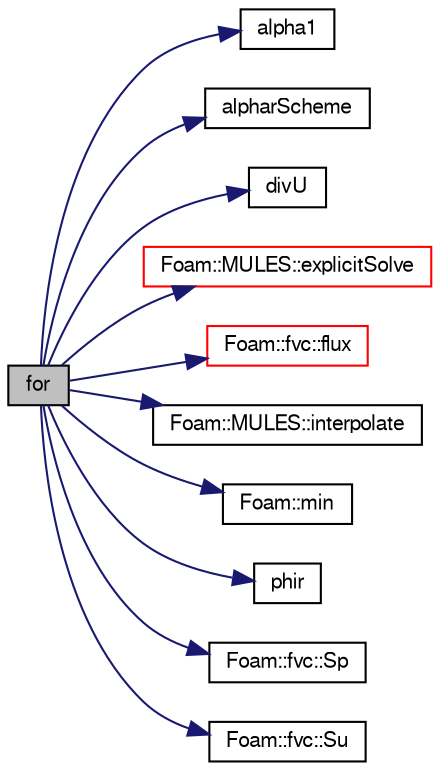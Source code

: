 digraph "for"
{
  bgcolor="transparent";
  edge [fontname="FreeSans",fontsize="10",labelfontname="FreeSans",labelfontsize="10"];
  node [fontname="FreeSans",fontsize="10",shape=record];
  rankdir="LR";
  Node1 [label="for",height=0.2,width=0.4,color="black", fillcolor="grey75", style="filled" fontcolor="black"];
  Node1 -> Node2 [color="midnightblue",fontsize="10",style="solid",fontname="FreeSans"];
  Node2 [label="alpha1",height=0.2,width=0.4,color="black",URL="$a04089.html#aced3d8b3bb357ea9c4de0585cdc824ce"];
  Node1 -> Node3 [color="midnightblue",fontsize="10",style="solid",fontname="FreeSans"];
  Node3 [label="alpharScheme",height=0.2,width=0.4,color="black",URL="$a03179.html#a7215f2a2f324f53472d95072b4a379e8"];
  Node1 -> Node4 [color="midnightblue",fontsize="10",style="solid",fontname="FreeSans"];
  Node4 [label="divU",height=0.2,width=0.4,color="black",URL="$a03181.html#a09bc63f3dad0c233d722b7374810ad3d"];
  Node1 -> Node5 [color="midnightblue",fontsize="10",style="solid",fontname="FreeSans"];
  Node5 [label="Foam::MULES::explicitSolve",height=0.2,width=0.4,color="red",URL="$a10293.html#a62d251545cddb4d8e55512c4a86dcabf"];
  Node1 -> Node6 [color="midnightblue",fontsize="10",style="solid",fontname="FreeSans"];
  Node6 [label="Foam::fvc::flux",height=0.2,width=0.4,color="red",URL="$a10271.html#ae13d777d84cef9a101ae5a61d5ce29af"];
  Node1 -> Node7 [color="midnightblue",fontsize="10",style="solid",fontname="FreeSans"];
  Node7 [label="Foam::MULES::interpolate",height=0.2,width=0.4,color="black",URL="$a10293.html#a4d62f21551985d814104861e7c1d9b4f"];
  Node1 -> Node8 [color="midnightblue",fontsize="10",style="solid",fontname="FreeSans"];
  Node8 [label="Foam::min",height=0.2,width=0.4,color="black",URL="$a10237.html#a253e112ad2d56d96230ff39ea7f442dc"];
  Node1 -> Node9 [color="midnightblue",fontsize="10",style="solid",fontname="FreeSans"];
  Node9 [label="phir",height=0.2,width=0.4,color="black",URL="$a03179.html#a4467c6170d33d993a4e646952bde9020"];
  Node1 -> Node10 [color="midnightblue",fontsize="10",style="solid",fontname="FreeSans"];
  Node10 [label="Foam::fvc::Sp",height=0.2,width=0.4,color="black",URL="$a10271.html#acb372005d973de14c63c97ba57a82d99"];
  Node1 -> Node11 [color="midnightblue",fontsize="10",style="solid",fontname="FreeSans"];
  Node11 [label="Foam::fvc::Su",height=0.2,width=0.4,color="black",URL="$a10271.html#ac92e296062b7b025a96b82351c1d9b89"];
}

